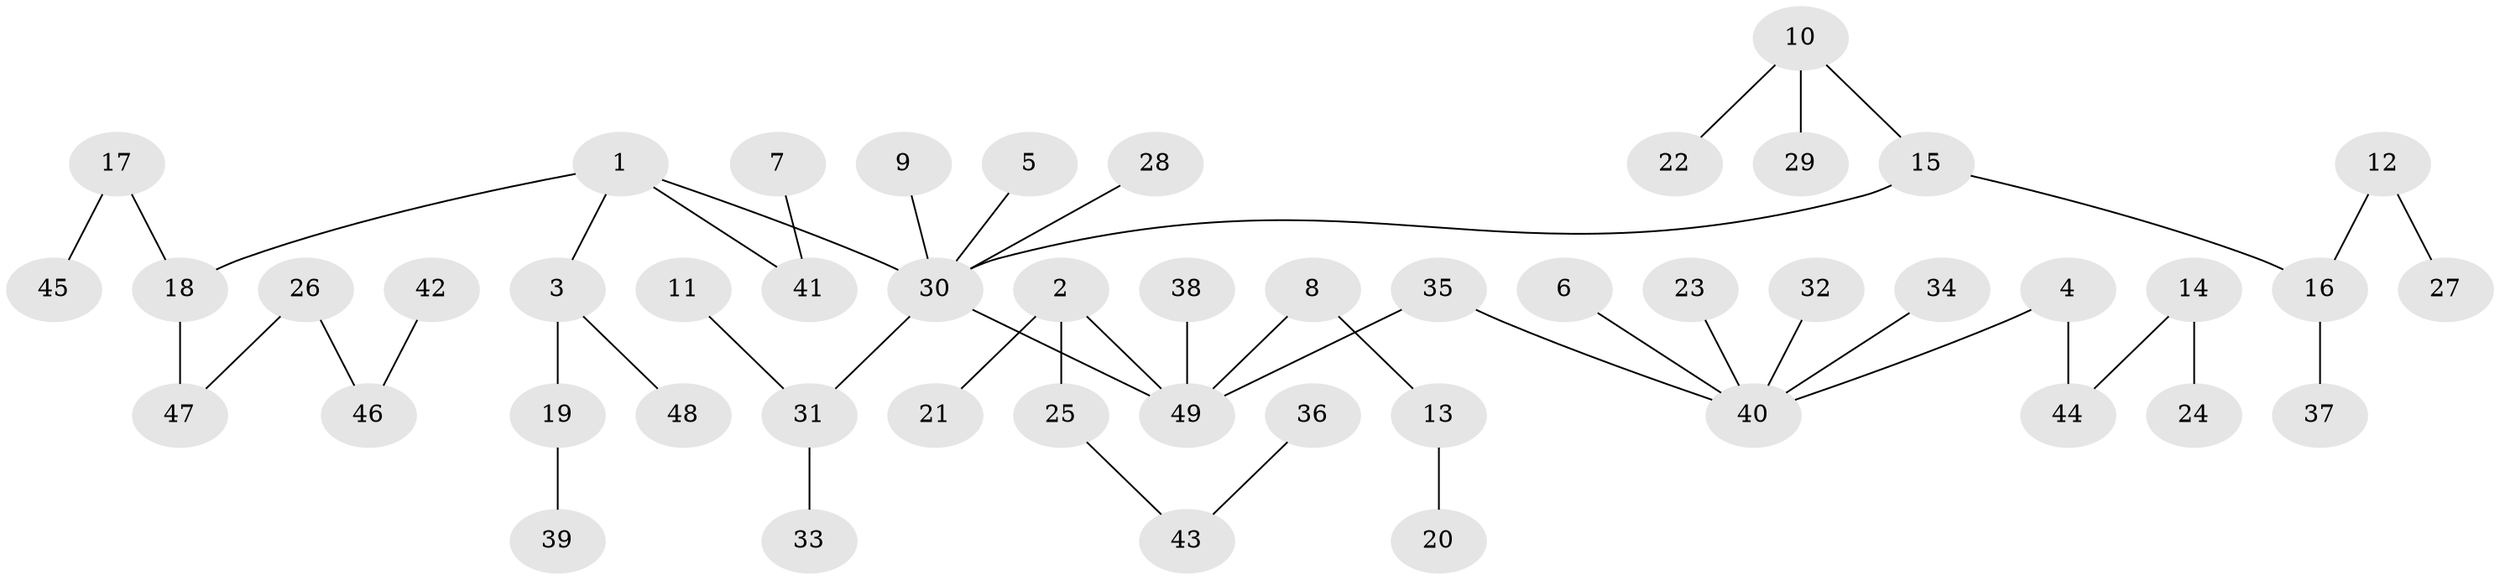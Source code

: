 // original degree distribution, {8: 0.010309278350515464, 4: 0.08247422680412371, 2: 0.21649484536082475, 6: 0.010309278350515464, 3: 0.14432989690721648, 7: 0.010309278350515464, 5: 0.010309278350515464, 1: 0.5154639175257731}
// Generated by graph-tools (version 1.1) at 2025/02/03/09/25 03:02:31]
// undirected, 49 vertices, 48 edges
graph export_dot {
graph [start="1"]
  node [color=gray90,style=filled];
  1;
  2;
  3;
  4;
  5;
  6;
  7;
  8;
  9;
  10;
  11;
  12;
  13;
  14;
  15;
  16;
  17;
  18;
  19;
  20;
  21;
  22;
  23;
  24;
  25;
  26;
  27;
  28;
  29;
  30;
  31;
  32;
  33;
  34;
  35;
  36;
  37;
  38;
  39;
  40;
  41;
  42;
  43;
  44;
  45;
  46;
  47;
  48;
  49;
  1 -- 3 [weight=1.0];
  1 -- 18 [weight=1.0];
  1 -- 30 [weight=1.0];
  1 -- 41 [weight=1.0];
  2 -- 21 [weight=1.0];
  2 -- 25 [weight=1.0];
  2 -- 49 [weight=1.0];
  3 -- 19 [weight=1.0];
  3 -- 48 [weight=1.0];
  4 -- 40 [weight=1.0];
  4 -- 44 [weight=1.0];
  5 -- 30 [weight=1.0];
  6 -- 40 [weight=1.0];
  7 -- 41 [weight=1.0];
  8 -- 13 [weight=1.0];
  8 -- 49 [weight=1.0];
  9 -- 30 [weight=1.0];
  10 -- 15 [weight=1.0];
  10 -- 22 [weight=1.0];
  10 -- 29 [weight=1.0];
  11 -- 31 [weight=1.0];
  12 -- 16 [weight=1.0];
  12 -- 27 [weight=1.0];
  13 -- 20 [weight=1.0];
  14 -- 24 [weight=1.0];
  14 -- 44 [weight=1.0];
  15 -- 16 [weight=1.0];
  15 -- 30 [weight=1.0];
  16 -- 37 [weight=1.0];
  17 -- 18 [weight=1.0];
  17 -- 45 [weight=1.0];
  18 -- 47 [weight=1.0];
  19 -- 39 [weight=1.0];
  23 -- 40 [weight=1.0];
  25 -- 43 [weight=1.0];
  26 -- 46 [weight=1.0];
  26 -- 47 [weight=1.0];
  28 -- 30 [weight=1.0];
  30 -- 31 [weight=1.0];
  30 -- 49 [weight=1.0];
  31 -- 33 [weight=1.0];
  32 -- 40 [weight=1.0];
  34 -- 40 [weight=1.0];
  35 -- 40 [weight=1.0];
  35 -- 49 [weight=1.0];
  36 -- 43 [weight=1.0];
  38 -- 49 [weight=1.0];
  42 -- 46 [weight=1.0];
}
